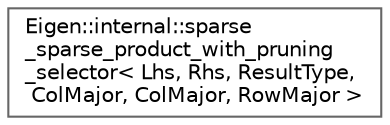 digraph "Graphical Class Hierarchy"
{
 // LATEX_PDF_SIZE
  bgcolor="transparent";
  edge [fontname=Helvetica,fontsize=10,labelfontname=Helvetica,labelfontsize=10];
  node [fontname=Helvetica,fontsize=10,shape=box,height=0.2,width=0.4];
  rankdir="LR";
  Node0 [id="Node000000",label="Eigen::internal::sparse\l_sparse_product_with_pruning\l_selector\< Lhs, Rhs, ResultType,\l ColMajor, ColMajor, RowMajor \>",height=0.2,width=0.4,color="grey40", fillcolor="white", style="filled",URL="$structEigen_1_1internal_1_1sparse__sparse__product__with__pruning__selector_3_01Lhs_00_01Rhs_00_285779f9870b7e339778d8c9d612d218.html",tooltip=" "];
}
